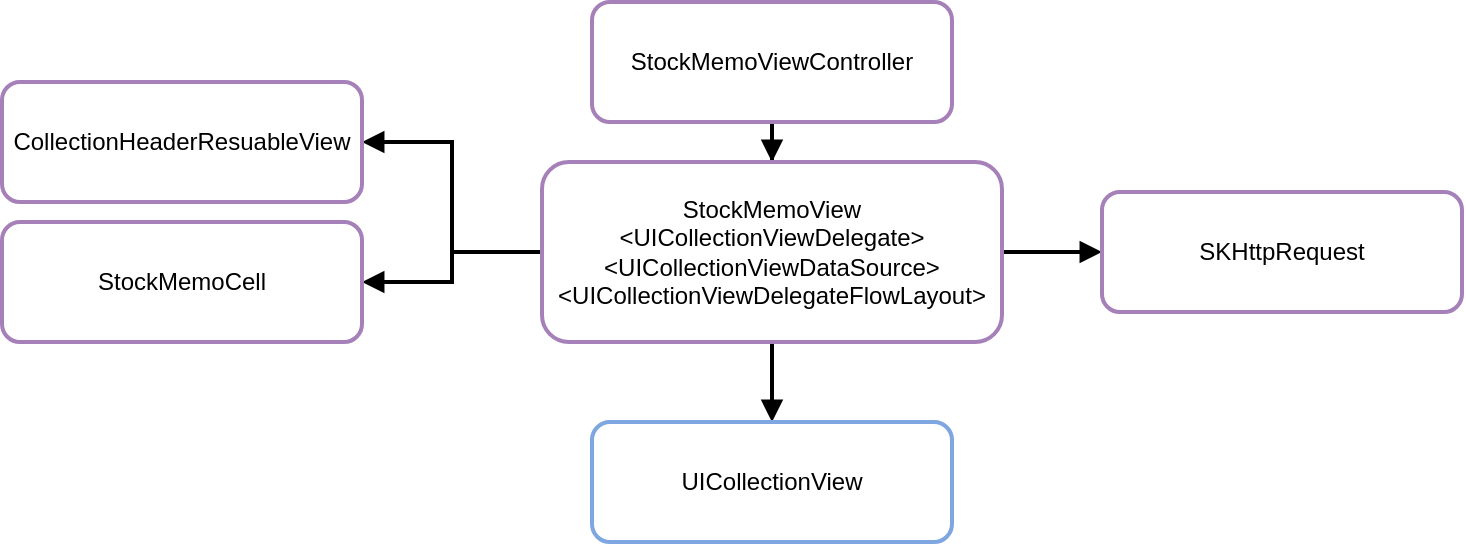 <mxfile version="20.8.18" type="github">
  <diagram name="第 1 页" id="1W8QA7wV8O0uVPWve4Lc">
    <mxGraphModel dx="910" dy="579" grid="1" gridSize="10" guides="1" tooltips="1" connect="1" arrows="1" fold="1" page="1" pageScale="1" pageWidth="1169" pageHeight="1654" math="0" shadow="0">
      <root>
        <mxCell id="0" />
        <mxCell id="1" parent="0" />
        <mxCell id="OMDAk7WNhCOc_WKuXfqj-17" value="" style="edgeStyle=orthogonalEdgeStyle;rounded=0;orthogonalLoop=1;jettySize=auto;html=1;strokeWidth=2;fontSize=12;endArrow=block;endFill=1;" edge="1" parent="1" source="OMDAk7WNhCOc_WKuXfqj-1" target="OMDAk7WNhCOc_WKuXfqj-2">
          <mxGeometry relative="1" as="geometry" />
        </mxCell>
        <mxCell id="OMDAk7WNhCOc_WKuXfqj-1" value="StockMemoViewController" style="rounded=1;whiteSpace=wrap;html=1;strokeWidth=2;strokeColor=#A680B8;" vertex="1" parent="1">
          <mxGeometry x="425" y="300" width="180" height="60" as="geometry" />
        </mxCell>
        <mxCell id="OMDAk7WNhCOc_WKuXfqj-10" value="" style="edgeStyle=orthogonalEdgeStyle;rounded=0;orthogonalLoop=1;jettySize=auto;html=1;strokeWidth=2;entryX=0.5;entryY=0;entryDx=0;entryDy=0;endArrow=block;endFill=1;" edge="1" parent="1" source="OMDAk7WNhCOc_WKuXfqj-2" target="OMDAk7WNhCOc_WKuXfqj-3">
          <mxGeometry relative="1" as="geometry" />
        </mxCell>
        <mxCell id="OMDAk7WNhCOc_WKuXfqj-11" value="" style="edgeStyle=orthogonalEdgeStyle;rounded=0;orthogonalLoop=1;jettySize=auto;html=1;strokeWidth=2;endArrow=block;endFill=1;" edge="1" parent="1" source="OMDAk7WNhCOc_WKuXfqj-2" target="OMDAk7WNhCOc_WKuXfqj-7">
          <mxGeometry relative="1" as="geometry" />
        </mxCell>
        <mxCell id="OMDAk7WNhCOc_WKuXfqj-15" style="edgeStyle=orthogonalEdgeStyle;rounded=0;orthogonalLoop=1;jettySize=auto;html=1;entryX=1;entryY=0.5;entryDx=0;entryDy=0;strokeWidth=2;fontSize=12;endArrow=block;endFill=1;" edge="1" parent="1" source="OMDAk7WNhCOc_WKuXfqj-2" target="OMDAk7WNhCOc_WKuXfqj-5">
          <mxGeometry relative="1" as="geometry" />
        </mxCell>
        <mxCell id="OMDAk7WNhCOc_WKuXfqj-16" style="edgeStyle=orthogonalEdgeStyle;rounded=0;orthogonalLoop=1;jettySize=auto;html=1;strokeWidth=2;fontSize=12;endArrow=block;endFill=1;" edge="1" parent="1" source="OMDAk7WNhCOc_WKuXfqj-2" target="OMDAk7WNhCOc_WKuXfqj-4">
          <mxGeometry relative="1" as="geometry" />
        </mxCell>
        <mxCell id="OMDAk7WNhCOc_WKuXfqj-2" value="StockMemoView&lt;br&gt;&lt;font style=&quot;font-size: 12px;&quot;&gt;&amp;lt;UICollectionViewDelegate&lt;span style=&quot;background-color: initial;&quot;&gt;&amp;gt;&lt;br style=&quot;&quot;&gt;&lt;/span&gt;&amp;lt;UICollectionViewDataSource&lt;span style=&quot;background-color: initial;&quot;&gt;&amp;gt;&lt;br style=&quot;&quot;&gt;&lt;/span&gt;&amp;lt;UICollectionViewDelegateFlowLayout&lt;span style=&quot;background-color: initial;&quot;&gt;&amp;gt;&lt;/span&gt;&lt;/font&gt;" style="rounded=1;whiteSpace=wrap;html=1;strokeWidth=2;strokeColor=#A680B8;" vertex="1" parent="1">
          <mxGeometry x="400" y="380" width="230" height="90" as="geometry" />
        </mxCell>
        <mxCell id="OMDAk7WNhCOc_WKuXfqj-3" value="UICollectionView" style="rounded=1;whiteSpace=wrap;html=1;strokeWidth=2;strokeColor=#7EA6E0;" vertex="1" parent="1">
          <mxGeometry x="425" y="510" width="180" height="60" as="geometry" />
        </mxCell>
        <mxCell id="OMDAk7WNhCOc_WKuXfqj-4" value="StockMemoCell" style="rounded=1;whiteSpace=wrap;html=1;strokeWidth=2;strokeColor=#A680B8;" vertex="1" parent="1">
          <mxGeometry x="130" y="410" width="180" height="60" as="geometry" />
        </mxCell>
        <mxCell id="OMDAk7WNhCOc_WKuXfqj-5" value="CollectionHeaderResuableView" style="rounded=1;whiteSpace=wrap;html=1;strokeWidth=2;strokeColor=#A680B8;" vertex="1" parent="1">
          <mxGeometry x="130" y="340" width="180" height="60" as="geometry" />
        </mxCell>
        <mxCell id="OMDAk7WNhCOc_WKuXfqj-7" value="SKHttpRequest" style="rounded=1;whiteSpace=wrap;html=1;strokeWidth=2;strokeColor=#A680B8;" vertex="1" parent="1">
          <mxGeometry x="680" y="395" width="180" height="60" as="geometry" />
        </mxCell>
      </root>
    </mxGraphModel>
  </diagram>
</mxfile>
